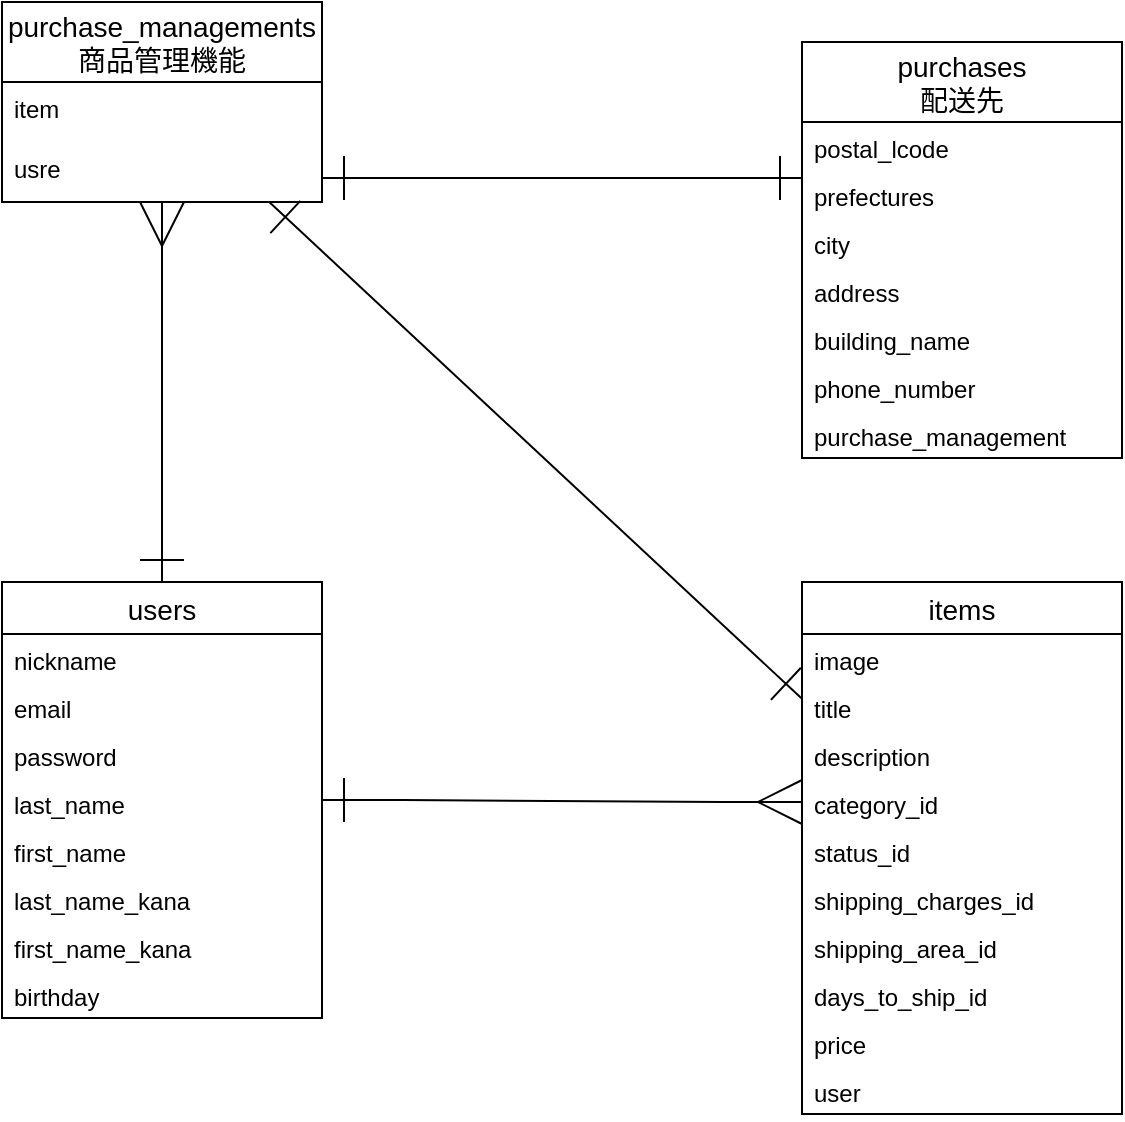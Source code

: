 <mxfile>
    <diagram id="BGSpOSfhiEUuaW4v26eJ" name="ページ1">
        <mxGraphModel dx="1132" dy="1360" grid="1" gridSize="10" guides="1" tooltips="1" connect="1" arrows="1" fold="1" page="1" pageScale="1" pageWidth="1654" pageHeight="1169" math="0" shadow="0">
            <root>
                <mxCell id="0"/>
                <mxCell id="1" parent="0"/>
                <mxCell id="133" style="edgeStyle=orthogonalEdgeStyle;rounded=1;orthogonalLoop=1;jettySize=auto;html=1;startArrow=ERone;startFill=0;endArrow=ERmany;endFill=0;startSize=20;endSize=20;" parent="1" source="6" target="128" edge="1">
                    <mxGeometry relative="1" as="geometry">
                        <Array as="points">
                            <mxPoint x="600" y="410"/>
                            <mxPoint x="600" y="410"/>
                        </Array>
                    </mxGeometry>
                </mxCell>
                <mxCell id="6" value="users" style="swimlane;fontStyle=0;childLayout=stackLayout;horizontal=1;startSize=26;horizontalStack=0;resizeParent=1;resizeParentMax=0;resizeLast=0;collapsible=1;marginBottom=0;align=center;fontSize=14;" parent="1" vertex="1">
                    <mxGeometry x="520" y="510" width="160" height="218" as="geometry"/>
                </mxCell>
                <mxCell id="9" value="nickname&#10;" style="text;strokeColor=none;fillColor=none;spacingLeft=4;spacingRight=4;overflow=hidden;rotatable=0;points=[[0,0.5],[1,0.5]];portConstraint=eastwest;fontSize=12;verticalAlign=top;" parent="6" vertex="1">
                    <mxGeometry y="26" width="160" height="24" as="geometry"/>
                </mxCell>
                <mxCell id="97" value="email" style="text;strokeColor=none;fillColor=none;spacingLeft=4;spacingRight=4;overflow=hidden;rotatable=0;points=[[0,0.5],[1,0.5]];portConstraint=eastwest;fontSize=12;verticalAlign=top;" parent="6" vertex="1">
                    <mxGeometry y="50" width="160" height="24" as="geometry"/>
                </mxCell>
                <mxCell id="98" value="password" style="text;strokeColor=none;fillColor=none;spacingLeft=4;spacingRight=4;overflow=hidden;rotatable=0;points=[[0,0.5],[1,0.5]];portConstraint=eastwest;fontSize=12;verticalAlign=top;" parent="6" vertex="1">
                    <mxGeometry y="74" width="160" height="24" as="geometry"/>
                </mxCell>
                <mxCell id="99" value="last_name" style="text;strokeColor=none;fillColor=none;spacingLeft=4;spacingRight=4;overflow=hidden;rotatable=0;points=[[0,0.5],[1,0.5]];portConstraint=eastwest;fontSize=12;verticalAlign=top;" parent="6" vertex="1">
                    <mxGeometry y="98" width="160" height="24" as="geometry"/>
                </mxCell>
                <mxCell id="100" value="first_name" style="text;strokeColor=none;fillColor=none;spacingLeft=4;spacingRight=4;overflow=hidden;rotatable=0;points=[[0,0.5],[1,0.5]];portConstraint=eastwest;fontSize=12;verticalAlign=top;" parent="6" vertex="1">
                    <mxGeometry y="122" width="160" height="24" as="geometry"/>
                </mxCell>
                <mxCell id="101" value="last_name_kana" style="text;strokeColor=none;fillColor=none;spacingLeft=4;spacingRight=4;overflow=hidden;rotatable=0;points=[[0,0.5],[1,0.5]];portConstraint=eastwest;fontSize=12;verticalAlign=top;" parent="6" vertex="1">
                    <mxGeometry y="146" width="160" height="24" as="geometry"/>
                </mxCell>
                <mxCell id="102" value="first_name_kana" style="text;strokeColor=none;fillColor=none;spacingLeft=4;spacingRight=4;overflow=hidden;rotatable=0;points=[[0,0.5],[1,0.5]];portConstraint=eastwest;fontSize=12;verticalAlign=top;" parent="6" vertex="1">
                    <mxGeometry y="170" width="160" height="24" as="geometry"/>
                </mxCell>
                <mxCell id="103" value="birthday" style="text;strokeColor=none;fillColor=none;spacingLeft=4;spacingRight=4;overflow=hidden;rotatable=0;points=[[0,0.5],[1,0.5]];portConstraint=eastwest;fontSize=12;verticalAlign=top;" parent="6" vertex="1">
                    <mxGeometry y="194" width="160" height="24" as="geometry"/>
                </mxCell>
                <mxCell id="135" style="rounded=0;orthogonalLoop=1;jettySize=auto;html=1;startArrow=ERone;startFill=0;endArrow=ERone;endFill=0;endSize=20;startSize=20;" parent="1" source="10" target="128" edge="1">
                    <mxGeometry relative="1" as="geometry">
                        <mxPoint x="760" y="450" as="targetPoint"/>
                    </mxGeometry>
                </mxCell>
                <mxCell id="10" value="items" style="swimlane;fontStyle=0;childLayout=stackLayout;horizontal=1;startSize=26;horizontalStack=0;resizeParent=1;resizeParentMax=0;resizeLast=0;collapsible=1;marginBottom=0;align=center;fontSize=14;" parent="1" vertex="1">
                    <mxGeometry x="920" y="510" width="160" height="266" as="geometry"/>
                </mxCell>
                <mxCell id="11" value="image" style="text;strokeColor=none;fillColor=none;spacingLeft=4;spacingRight=4;overflow=hidden;rotatable=0;points=[[0,0.5],[1,0.5]];portConstraint=eastwest;fontSize=12;" parent="10" vertex="1">
                    <mxGeometry y="26" width="160" height="24" as="geometry"/>
                </mxCell>
                <mxCell id="106" value="title" style="text;strokeColor=none;fillColor=none;spacingLeft=4;spacingRight=4;overflow=hidden;rotatable=0;points=[[0,0.5],[1,0.5]];portConstraint=eastwest;fontSize=12;" parent="10" vertex="1">
                    <mxGeometry y="50" width="160" height="24" as="geometry"/>
                </mxCell>
                <mxCell id="107" value="description" style="text;strokeColor=none;fillColor=none;spacingLeft=4;spacingRight=4;overflow=hidden;rotatable=0;points=[[0,0.5],[1,0.5]];portConstraint=eastwest;fontSize=12;" parent="10" vertex="1">
                    <mxGeometry y="74" width="160" height="24" as="geometry"/>
                </mxCell>
                <mxCell id="108" value="category_id" style="text;strokeColor=none;fillColor=none;spacingLeft=4;spacingRight=4;overflow=hidden;rotatable=0;points=[[0,0.5],[1,0.5]];portConstraint=eastwest;fontSize=12;" parent="10" vertex="1">
                    <mxGeometry y="98" width="160" height="24" as="geometry"/>
                </mxCell>
                <mxCell id="109" value="status_id" style="text;strokeColor=none;fillColor=none;spacingLeft=4;spacingRight=4;overflow=hidden;rotatable=0;points=[[0,0.5],[1,0.5]];portConstraint=eastwest;fontSize=12;" parent="10" vertex="1">
                    <mxGeometry y="122" width="160" height="24" as="geometry"/>
                </mxCell>
                <mxCell id="110" value="shipping_charges_id" style="text;strokeColor=none;fillColor=none;spacingLeft=4;spacingRight=4;overflow=hidden;rotatable=0;points=[[0,0.5],[1,0.5]];portConstraint=eastwest;fontSize=12;" parent="10" vertex="1">
                    <mxGeometry y="146" width="160" height="24" as="geometry"/>
                </mxCell>
                <mxCell id="111" value="shipping_area_id" style="text;strokeColor=none;fillColor=none;spacingLeft=4;spacingRight=4;overflow=hidden;rotatable=0;points=[[0,0.5],[1,0.5]];portConstraint=eastwest;fontSize=12;" parent="10" vertex="1">
                    <mxGeometry y="170" width="160" height="24" as="geometry"/>
                </mxCell>
                <mxCell id="112" value="days_to_ship_id" style="text;strokeColor=none;fillColor=none;spacingLeft=4;spacingRight=4;overflow=hidden;rotatable=0;points=[[0,0.5],[1,0.5]];portConstraint=eastwest;fontSize=12;" parent="10" vertex="1">
                    <mxGeometry y="194" width="160" height="24" as="geometry"/>
                </mxCell>
                <mxCell id="113" value="price" style="text;strokeColor=none;fillColor=none;spacingLeft=4;spacingRight=4;overflow=hidden;rotatable=0;points=[[0,0.5],[1,0.5]];portConstraint=eastwest;fontSize=12;" parent="10" vertex="1">
                    <mxGeometry y="218" width="160" height="24" as="geometry"/>
                </mxCell>
                <mxCell id="125" value="user" style="text;strokeColor=none;fillColor=none;spacingLeft=4;spacingRight=4;overflow=hidden;rotatable=0;points=[[0,0.5],[1,0.5]];portConstraint=eastwest;fontSize=12;" parent="10" vertex="1">
                    <mxGeometry y="242" width="160" height="24" as="geometry"/>
                </mxCell>
                <mxCell id="14" value="purchases&#10;配送先" style="swimlane;fontStyle=0;childLayout=stackLayout;horizontal=1;startSize=40;horizontalStack=0;resizeParent=1;resizeParentMax=0;resizeLast=0;collapsible=1;marginBottom=0;align=center;fontSize=14;" parent="1" vertex="1">
                    <mxGeometry x="920" y="240" width="160" height="208" as="geometry"/>
                </mxCell>
                <mxCell id="118" value="postal_lcode" style="text;strokeColor=none;fillColor=none;spacingLeft=4;spacingRight=4;overflow=hidden;rotatable=0;points=[[0,0.5],[1,0.5]];portConstraint=eastwest;fontSize=12;" parent="14" vertex="1">
                    <mxGeometry y="40" width="160" height="24" as="geometry"/>
                </mxCell>
                <mxCell id="119" value="prefectures" style="text;strokeColor=none;fillColor=none;spacingLeft=4;spacingRight=4;overflow=hidden;rotatable=0;points=[[0,0.5],[1,0.5]];portConstraint=eastwest;fontSize=12;" parent="14" vertex="1">
                    <mxGeometry y="64" width="160" height="24" as="geometry"/>
                </mxCell>
                <mxCell id="120" value="city" style="text;strokeColor=none;fillColor=none;spacingLeft=4;spacingRight=4;overflow=hidden;rotatable=0;points=[[0,0.5],[1,0.5]];portConstraint=eastwest;fontSize=12;" parent="14" vertex="1">
                    <mxGeometry y="88" width="160" height="24" as="geometry"/>
                </mxCell>
                <mxCell id="121" value="address" style="text;strokeColor=none;fillColor=none;spacingLeft=4;spacingRight=4;overflow=hidden;rotatable=0;points=[[0,0.5],[1,0.5]];portConstraint=eastwest;fontSize=12;" parent="14" vertex="1">
                    <mxGeometry y="112" width="160" height="24" as="geometry"/>
                </mxCell>
                <mxCell id="122" value="building_name" style="text;strokeColor=none;fillColor=none;spacingLeft=4;spacingRight=4;overflow=hidden;rotatable=0;points=[[0,0.5],[1,0.5]];portConstraint=eastwest;fontSize=12;" parent="14" vertex="1">
                    <mxGeometry y="136" width="160" height="24" as="geometry"/>
                </mxCell>
                <mxCell id="123" value="phone_number" style="text;strokeColor=none;fillColor=none;spacingLeft=4;spacingRight=4;overflow=hidden;rotatable=0;points=[[0,0.5],[1,0.5]];portConstraint=eastwest;fontSize=12;" parent="14" vertex="1">
                    <mxGeometry y="160" width="160" height="24" as="geometry"/>
                </mxCell>
                <mxCell id="136" value="purchase_management" style="text;strokeColor=none;fillColor=none;spacingLeft=4;spacingRight=4;overflow=hidden;rotatable=0;points=[[0,0.5],[1,0.5]];portConstraint=eastwest;fontSize=12;" parent="14" vertex="1">
                    <mxGeometry y="184" width="160" height="24" as="geometry"/>
                </mxCell>
                <mxCell id="32" value="" style="edgeStyle=entityRelationEdgeStyle;fontSize=12;html=1;endArrow=ERmany;strokeWidth=1;startSize=20;endSize=20;startArrow=ERone;startFill=0;entryX=0;entryY=0.5;entryDx=0;entryDy=0;" parent="1" source="6" target="108" edge="1">
                    <mxGeometry width="100" height="100" relative="1" as="geometry">
                        <mxPoint x="680" y="300" as="sourcePoint"/>
                        <mxPoint x="890" y="619" as="targetPoint"/>
                    </mxGeometry>
                </mxCell>
                <mxCell id="132" style="rounded=1;orthogonalLoop=1;jettySize=auto;html=1;edgeStyle=orthogonalEdgeStyle;elbow=vertical;startArrow=ERone;startFill=0;endArrow=ERone;endFill=0;endSize=20;startSize=20;" parent="1" source="128" target="14" edge="1">
                    <mxGeometry relative="1" as="geometry">
                        <mxPoint x="780" y="210" as="sourcePoint"/>
                        <Array as="points">
                            <mxPoint x="810" y="308"/>
                            <mxPoint x="810" y="308"/>
                        </Array>
                    </mxGeometry>
                </mxCell>
                <mxCell id="128" value="purchase_managements&#10;商品管理機能" style="swimlane;fontStyle=0;childLayout=stackLayout;horizontal=1;startSize=40;horizontalStack=0;resizeParent=1;resizeParentMax=0;resizeLast=0;collapsible=1;marginBottom=0;align=center;fontSize=14;" parent="1" vertex="1">
                    <mxGeometry x="520" y="220" width="160" height="100" as="geometry"/>
                </mxCell>
                <mxCell id="129" value="item" style="text;strokeColor=none;fillColor=none;spacingLeft=4;spacingRight=4;overflow=hidden;rotatable=0;points=[[0,0.5],[1,0.5]];portConstraint=eastwest;fontSize=12;" parent="128" vertex="1">
                    <mxGeometry y="40" width="160" height="30" as="geometry"/>
                </mxCell>
                <mxCell id="130" value="usre" style="text;strokeColor=none;fillColor=none;spacingLeft=4;spacingRight=4;overflow=hidden;rotatable=0;points=[[0,0.5],[1,0.5]];portConstraint=eastwest;fontSize=12;" parent="128" vertex="1">
                    <mxGeometry y="70" width="160" height="30" as="geometry"/>
                </mxCell>
            </root>
        </mxGraphModel>
    </diagram>
</mxfile>